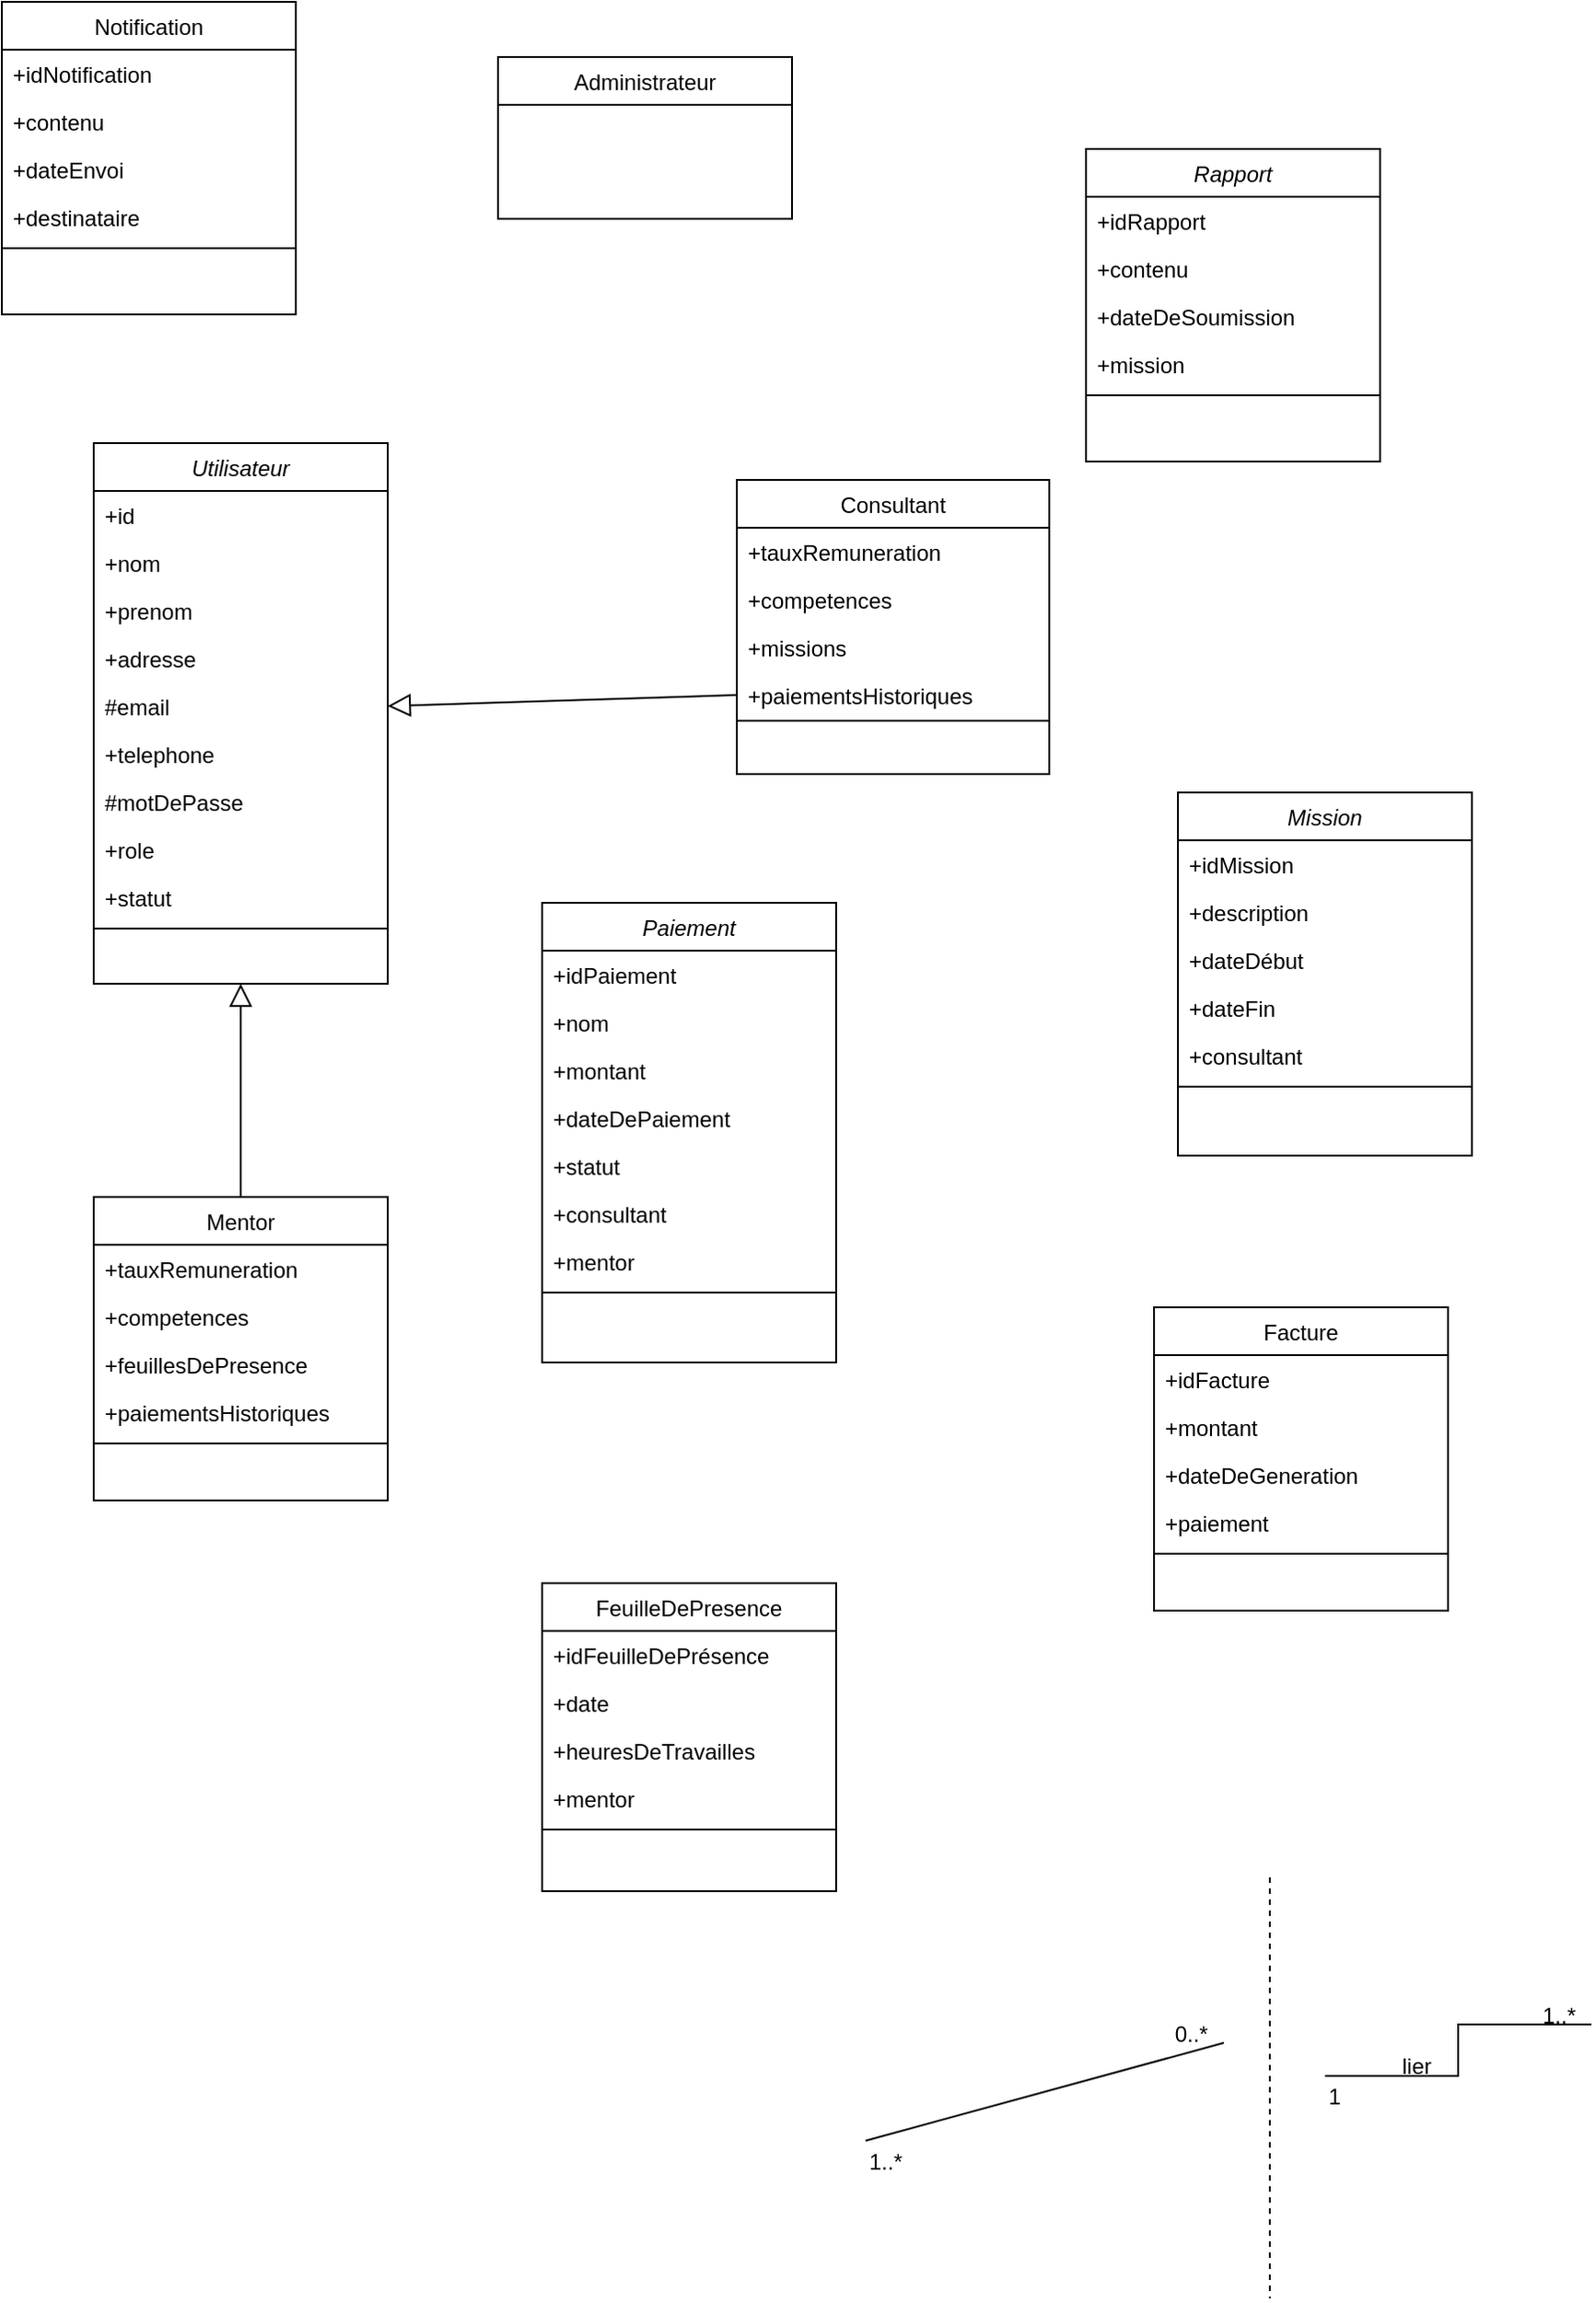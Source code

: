 <mxfile version="26.0.4">
  <diagram name="Page-1" id="Jy4KFuaH3A0uhuI50JyB">
    <mxGraphModel dx="1221" dy="1776" grid="1" gridSize="10" guides="1" tooltips="1" connect="1" arrows="1" fold="1" page="1" pageScale="1" pageWidth="827" pageHeight="1169" math="0" shadow="0">
      <root>
        <mxCell id="0" />
        <mxCell id="1" parent="0" />
        <mxCell id="lzLeFFG510xNiskebCxe-2" value="Utilisateur" style="swimlane;fontStyle=2;align=center;verticalAlign=top;childLayout=stackLayout;horizontal=1;startSize=26;horizontalStack=0;resizeParent=1;resizeLast=0;collapsible=1;marginBottom=0;rounded=0;shadow=0;strokeWidth=1;" vertex="1" parent="1">
          <mxGeometry x="90" y="70" width="160" height="294" as="geometry">
            <mxRectangle x="230" y="140" width="160" height="26" as="alternateBounds" />
          </mxGeometry>
        </mxCell>
        <mxCell id="lzLeFFG510xNiskebCxe-3" value="+id" style="text;align=left;verticalAlign=top;spacingLeft=4;spacingRight=4;overflow=hidden;rotatable=0;points=[[0,0.5],[1,0.5]];portConstraint=eastwest;" vertex="1" parent="lzLeFFG510xNiskebCxe-2">
          <mxGeometry y="26" width="160" height="26" as="geometry" />
        </mxCell>
        <mxCell id="lzLeFFG510xNiskebCxe-4" value="+nom&#xa;" style="text;align=left;verticalAlign=top;spacingLeft=4;spacingRight=4;overflow=hidden;rotatable=0;points=[[0,0.5],[1,0.5]];portConstraint=eastwest;rounded=0;shadow=0;html=0;" vertex="1" parent="lzLeFFG510xNiskebCxe-2">
          <mxGeometry y="52" width="160" height="26" as="geometry" />
        </mxCell>
        <mxCell id="lzLeFFG510xNiskebCxe-5" value="+prenom" style="text;align=left;verticalAlign=top;spacingLeft=4;spacingRight=4;overflow=hidden;rotatable=0;points=[[0,0.5],[1,0.5]];portConstraint=eastwest;rounded=0;shadow=0;html=0;" vertex="1" parent="lzLeFFG510xNiskebCxe-2">
          <mxGeometry y="78" width="160" height="26" as="geometry" />
        </mxCell>
        <mxCell id="lzLeFFG510xNiskebCxe-6" value="+adresse" style="text;align=left;verticalAlign=top;spacingLeft=4;spacingRight=4;overflow=hidden;rotatable=0;points=[[0,0.5],[1,0.5]];portConstraint=eastwest;rounded=0;shadow=0;html=0;" vertex="1" parent="lzLeFFG510xNiskebCxe-2">
          <mxGeometry y="104" width="160" height="26" as="geometry" />
        </mxCell>
        <mxCell id="lzLeFFG510xNiskebCxe-7" value="#email" style="text;align=left;verticalAlign=top;spacingLeft=4;spacingRight=4;overflow=hidden;rotatable=0;points=[[0,0.5],[1,0.5]];portConstraint=eastwest;rounded=0;shadow=0;html=0;" vertex="1" parent="lzLeFFG510xNiskebCxe-2">
          <mxGeometry y="130" width="160" height="26" as="geometry" />
        </mxCell>
        <mxCell id="lzLeFFG510xNiskebCxe-8" value="+telephone" style="text;align=left;verticalAlign=top;spacingLeft=4;spacingRight=4;overflow=hidden;rotatable=0;points=[[0,0.5],[1,0.5]];portConstraint=eastwest;rounded=0;shadow=0;html=0;" vertex="1" parent="lzLeFFG510xNiskebCxe-2">
          <mxGeometry y="156" width="160" height="26" as="geometry" />
        </mxCell>
        <mxCell id="lzLeFFG510xNiskebCxe-9" value="#motDePasse" style="text;align=left;verticalAlign=top;spacingLeft=4;spacingRight=4;overflow=hidden;rotatable=0;points=[[0,0.5],[1,0.5]];portConstraint=eastwest;rounded=0;shadow=0;html=0;" vertex="1" parent="lzLeFFG510xNiskebCxe-2">
          <mxGeometry y="182" width="160" height="26" as="geometry" />
        </mxCell>
        <mxCell id="lzLeFFG510xNiskebCxe-10" value="+role" style="text;align=left;verticalAlign=top;spacingLeft=4;spacingRight=4;overflow=hidden;rotatable=0;points=[[0,0.5],[1,0.5]];portConstraint=eastwest;rounded=0;shadow=0;html=0;" vertex="1" parent="lzLeFFG510xNiskebCxe-2">
          <mxGeometry y="208" width="160" height="26" as="geometry" />
        </mxCell>
        <mxCell id="lzLeFFG510xNiskebCxe-11" value="+statut" style="text;align=left;verticalAlign=top;spacingLeft=4;spacingRight=4;overflow=hidden;rotatable=0;points=[[0,0.5],[1,0.5]];portConstraint=eastwest;rounded=0;shadow=0;html=0;" vertex="1" parent="lzLeFFG510xNiskebCxe-2">
          <mxGeometry y="234" width="160" height="26" as="geometry" />
        </mxCell>
        <mxCell id="lzLeFFG510xNiskebCxe-12" value="" style="line;html=1;strokeWidth=1;align=left;verticalAlign=middle;spacingTop=-1;spacingLeft=3;spacingRight=3;rotatable=0;labelPosition=right;points=[];portConstraint=eastwest;" vertex="1" parent="lzLeFFG510xNiskebCxe-2">
          <mxGeometry y="260" width="160" height="8" as="geometry" />
        </mxCell>
        <mxCell id="lzLeFFG510xNiskebCxe-13" value="Mentor" style="swimlane;fontStyle=0;align=center;verticalAlign=top;childLayout=stackLayout;horizontal=1;startSize=26;horizontalStack=0;resizeParent=1;resizeLast=0;collapsible=1;marginBottom=0;rounded=0;shadow=0;strokeWidth=1;" vertex="1" parent="1">
          <mxGeometry x="90" y="480" width="160" height="165" as="geometry">
            <mxRectangle x="550" y="140" width="160" height="26" as="alternateBounds" />
          </mxGeometry>
        </mxCell>
        <mxCell id="lzLeFFG510xNiskebCxe-14" value="+tauxRemuneration " style="text;align=left;verticalAlign=top;spacingLeft=4;spacingRight=4;overflow=hidden;rotatable=0;points=[[0,0.5],[1,0.5]];portConstraint=eastwest;" vertex="1" parent="lzLeFFG510xNiskebCxe-13">
          <mxGeometry y="26" width="160" height="26" as="geometry" />
        </mxCell>
        <mxCell id="lzLeFFG510xNiskebCxe-15" value="+competences " style="text;align=left;verticalAlign=top;spacingLeft=4;spacingRight=4;overflow=hidden;rotatable=0;points=[[0,0.5],[1,0.5]];portConstraint=eastwest;" vertex="1" parent="lzLeFFG510xNiskebCxe-13">
          <mxGeometry y="52" width="160" height="26" as="geometry" />
        </mxCell>
        <mxCell id="lzLeFFG510xNiskebCxe-16" value="+feuillesDePresence " style="text;align=left;verticalAlign=top;spacingLeft=4;spacingRight=4;overflow=hidden;rotatable=0;points=[[0,0.5],[1,0.5]];portConstraint=eastwest;" vertex="1" parent="lzLeFFG510xNiskebCxe-13">
          <mxGeometry y="78" width="160" height="26" as="geometry" />
        </mxCell>
        <mxCell id="lzLeFFG510xNiskebCxe-17" value="+paiementsHistoriques " style="text;align=left;verticalAlign=top;spacingLeft=4;spacingRight=4;overflow=hidden;rotatable=0;points=[[0,0.5],[1,0.5]];portConstraint=eastwest;" vertex="1" parent="lzLeFFG510xNiskebCxe-13">
          <mxGeometry y="104" width="160" height="26" as="geometry" />
        </mxCell>
        <mxCell id="lzLeFFG510xNiskebCxe-18" value="" style="line;html=1;strokeWidth=1;align=left;verticalAlign=middle;spacingTop=-1;spacingLeft=3;spacingRight=3;rotatable=0;labelPosition=right;points=[];portConstraint=eastwest;" vertex="1" parent="lzLeFFG510xNiskebCxe-13">
          <mxGeometry y="130" width="160" height="8" as="geometry" />
        </mxCell>
        <mxCell id="lzLeFFG510xNiskebCxe-19" value="Paiement" style="swimlane;fontStyle=2;align=center;verticalAlign=top;childLayout=stackLayout;horizontal=1;startSize=26;horizontalStack=0;resizeParent=1;resizeLast=0;collapsible=1;marginBottom=0;rounded=0;shadow=0;strokeWidth=1;" vertex="1" parent="1">
          <mxGeometry x="334" y="320" width="160" height="250" as="geometry">
            <mxRectangle x="230" y="140" width="160" height="26" as="alternateBounds" />
          </mxGeometry>
        </mxCell>
        <mxCell id="lzLeFFG510xNiskebCxe-20" value="+idPaiement" style="text;align=left;verticalAlign=top;spacingLeft=4;spacingRight=4;overflow=hidden;rotatable=0;points=[[0,0.5],[1,0.5]];portConstraint=eastwest;" vertex="1" parent="lzLeFFG510xNiskebCxe-19">
          <mxGeometry y="26" width="160" height="26" as="geometry" />
        </mxCell>
        <mxCell id="lzLeFFG510xNiskebCxe-21" value="+nom&#xa;" style="text;align=left;verticalAlign=top;spacingLeft=4;spacingRight=4;overflow=hidden;rotatable=0;points=[[0,0.5],[1,0.5]];portConstraint=eastwest;rounded=0;shadow=0;html=0;" vertex="1" parent="lzLeFFG510xNiskebCxe-19">
          <mxGeometry y="52" width="160" height="26" as="geometry" />
        </mxCell>
        <mxCell id="lzLeFFG510xNiskebCxe-22" value="+montant" style="text;align=left;verticalAlign=top;spacingLeft=4;spacingRight=4;overflow=hidden;rotatable=0;points=[[0,0.5],[1,0.5]];portConstraint=eastwest;rounded=0;shadow=0;html=0;" vertex="1" parent="lzLeFFG510xNiskebCxe-19">
          <mxGeometry y="78" width="160" height="26" as="geometry" />
        </mxCell>
        <mxCell id="lzLeFFG510xNiskebCxe-23" value="+dateDePaiement " style="text;align=left;verticalAlign=top;spacingLeft=4;spacingRight=4;overflow=hidden;rotatable=0;points=[[0,0.5],[1,0.5]];portConstraint=eastwest;rounded=0;shadow=0;html=0;" vertex="1" parent="lzLeFFG510xNiskebCxe-19">
          <mxGeometry y="104" width="160" height="26" as="geometry" />
        </mxCell>
        <mxCell id="lzLeFFG510xNiskebCxe-24" value="+statut" style="text;align=left;verticalAlign=top;spacingLeft=4;spacingRight=4;overflow=hidden;rotatable=0;points=[[0,0.5],[1,0.5]];portConstraint=eastwest;rounded=0;shadow=0;html=0;" vertex="1" parent="lzLeFFG510xNiskebCxe-19">
          <mxGeometry y="130" width="160" height="26" as="geometry" />
        </mxCell>
        <mxCell id="lzLeFFG510xNiskebCxe-25" value="+consultant " style="text;align=left;verticalAlign=top;spacingLeft=4;spacingRight=4;overflow=hidden;rotatable=0;points=[[0,0.5],[1,0.5]];portConstraint=eastwest;rounded=0;shadow=0;html=0;" vertex="1" parent="lzLeFFG510xNiskebCxe-19">
          <mxGeometry y="156" width="160" height="26" as="geometry" />
        </mxCell>
        <mxCell id="lzLeFFG510xNiskebCxe-26" value="+mentor" style="text;align=left;verticalAlign=top;spacingLeft=4;spacingRight=4;overflow=hidden;rotatable=0;points=[[0,0.5],[1,0.5]];portConstraint=eastwest;rounded=0;shadow=0;html=0;" vertex="1" parent="lzLeFFG510xNiskebCxe-19">
          <mxGeometry y="182" width="160" height="26" as="geometry" />
        </mxCell>
        <mxCell id="lzLeFFG510xNiskebCxe-27" value="" style="line;html=1;strokeWidth=1;align=left;verticalAlign=middle;spacingTop=-1;spacingLeft=3;spacingRight=3;rotatable=0;labelPosition=right;points=[];portConstraint=eastwest;" vertex="1" parent="lzLeFFG510xNiskebCxe-19">
          <mxGeometry y="208" width="160" height="8" as="geometry" />
        </mxCell>
        <mxCell id="lzLeFFG510xNiskebCxe-28" value="Mission" style="swimlane;fontStyle=2;align=center;verticalAlign=top;childLayout=stackLayout;horizontal=1;startSize=26;horizontalStack=0;resizeParent=1;resizeLast=0;collapsible=1;marginBottom=0;rounded=0;shadow=0;strokeWidth=1;" vertex="1" parent="1">
          <mxGeometry x="680" y="260" width="160" height="197.5" as="geometry">
            <mxRectangle x="230" y="140" width="160" height="26" as="alternateBounds" />
          </mxGeometry>
        </mxCell>
        <mxCell id="lzLeFFG510xNiskebCxe-29" value="+idMission" style="text;align=left;verticalAlign=top;spacingLeft=4;spacingRight=4;overflow=hidden;rotatable=0;points=[[0,0.5],[1,0.5]];portConstraint=eastwest;" vertex="1" parent="lzLeFFG510xNiskebCxe-28">
          <mxGeometry y="26" width="160" height="26" as="geometry" />
        </mxCell>
        <mxCell id="lzLeFFG510xNiskebCxe-30" value="+description" style="text;align=left;verticalAlign=top;spacingLeft=4;spacingRight=4;overflow=hidden;rotatable=0;points=[[0,0.5],[1,0.5]];portConstraint=eastwest;rounded=0;shadow=0;html=0;" vertex="1" parent="lzLeFFG510xNiskebCxe-28">
          <mxGeometry y="52" width="160" height="26" as="geometry" />
        </mxCell>
        <mxCell id="lzLeFFG510xNiskebCxe-31" value="+dateDébut " style="text;align=left;verticalAlign=top;spacingLeft=4;spacingRight=4;overflow=hidden;rotatable=0;points=[[0,0.5],[1,0.5]];portConstraint=eastwest;rounded=0;shadow=0;html=0;" vertex="1" parent="lzLeFFG510xNiskebCxe-28">
          <mxGeometry y="78" width="160" height="26" as="geometry" />
        </mxCell>
        <mxCell id="lzLeFFG510xNiskebCxe-32" value="+dateFin" style="text;align=left;verticalAlign=top;spacingLeft=4;spacingRight=4;overflow=hidden;rotatable=0;points=[[0,0.5],[1,0.5]];portConstraint=eastwest;rounded=0;shadow=0;html=0;" vertex="1" parent="lzLeFFG510xNiskebCxe-28">
          <mxGeometry y="104" width="160" height="26" as="geometry" />
        </mxCell>
        <mxCell id="lzLeFFG510xNiskebCxe-33" value="+consultant " style="text;align=left;verticalAlign=top;spacingLeft=4;spacingRight=4;overflow=hidden;rotatable=0;points=[[0,0.5],[1,0.5]];portConstraint=eastwest;rounded=0;shadow=0;html=0;" vertex="1" parent="lzLeFFG510xNiskebCxe-28">
          <mxGeometry y="130" width="160" height="26" as="geometry" />
        </mxCell>
        <mxCell id="lzLeFFG510xNiskebCxe-34" value="" style="line;html=1;strokeWidth=1;align=left;verticalAlign=middle;spacingTop=-1;spacingLeft=3;spacingRight=3;rotatable=0;labelPosition=right;points=[];portConstraint=eastwest;" vertex="1" parent="lzLeFFG510xNiskebCxe-28">
          <mxGeometry y="156" width="160" height="8" as="geometry" />
        </mxCell>
        <mxCell id="lzLeFFG510xNiskebCxe-35" value="Notification" style="swimlane;fontStyle=0;align=center;verticalAlign=top;childLayout=stackLayout;horizontal=1;startSize=26;horizontalStack=0;resizeParent=1;resizeLast=0;collapsible=1;marginBottom=0;rounded=0;shadow=0;strokeWidth=1;" vertex="1" parent="1">
          <mxGeometry x="40" y="-170" width="160" height="170" as="geometry">
            <mxRectangle x="550" y="140" width="160" height="26" as="alternateBounds" />
          </mxGeometry>
        </mxCell>
        <mxCell id="lzLeFFG510xNiskebCxe-36" value="+idNotification" style="text;align=left;verticalAlign=top;spacingLeft=4;spacingRight=4;overflow=hidden;rotatable=0;points=[[0,0.5],[1,0.5]];portConstraint=eastwest;" vertex="1" parent="lzLeFFG510xNiskebCxe-35">
          <mxGeometry y="26" width="160" height="26" as="geometry" />
        </mxCell>
        <mxCell id="lzLeFFG510xNiskebCxe-37" value="+contenu" style="text;align=left;verticalAlign=top;spacingLeft=4;spacingRight=4;overflow=hidden;rotatable=0;points=[[0,0.5],[1,0.5]];portConstraint=eastwest;rounded=0;shadow=0;html=0;" vertex="1" parent="lzLeFFG510xNiskebCxe-35">
          <mxGeometry y="52" width="160" height="26" as="geometry" />
        </mxCell>
        <mxCell id="lzLeFFG510xNiskebCxe-38" value="+dateEnvoi " style="text;align=left;verticalAlign=top;spacingLeft=4;spacingRight=4;overflow=hidden;rotatable=0;points=[[0,0.5],[1,0.5]];portConstraint=eastwest;rounded=0;shadow=0;html=0;" vertex="1" parent="lzLeFFG510xNiskebCxe-35">
          <mxGeometry y="78" width="160" height="26" as="geometry" />
        </mxCell>
        <mxCell id="lzLeFFG510xNiskebCxe-39" value="+destinataire " style="text;align=left;verticalAlign=top;spacingLeft=4;spacingRight=4;overflow=hidden;rotatable=0;points=[[0,0.5],[1,0.5]];portConstraint=eastwest;rounded=0;shadow=0;html=0;" vertex="1" parent="lzLeFFG510xNiskebCxe-35">
          <mxGeometry y="104" width="160" height="26" as="geometry" />
        </mxCell>
        <mxCell id="lzLeFFG510xNiskebCxe-40" value="" style="line;html=1;strokeWidth=1;align=left;verticalAlign=middle;spacingTop=-1;spacingLeft=3;spacingRight=3;rotatable=0;labelPosition=right;points=[];portConstraint=eastwest;" vertex="1" parent="lzLeFFG510xNiskebCxe-35">
          <mxGeometry y="130" width="160" height="8" as="geometry" />
        </mxCell>
        <mxCell id="lzLeFFG510xNiskebCxe-41" value="FeuilleDePresence" style="swimlane;fontStyle=0;align=center;verticalAlign=top;childLayout=stackLayout;horizontal=1;startSize=26;horizontalStack=0;resizeParent=1;resizeLast=0;collapsible=1;marginBottom=0;rounded=0;shadow=0;strokeWidth=1;" vertex="1" parent="1">
          <mxGeometry x="334" y="690" width="160" height="167.5" as="geometry">
            <mxRectangle x="550" y="140" width="160" height="26" as="alternateBounds" />
          </mxGeometry>
        </mxCell>
        <mxCell id="lzLeFFG510xNiskebCxe-42" value="+idFeuilleDePrésence" style="text;align=left;verticalAlign=top;spacingLeft=4;spacingRight=4;overflow=hidden;rotatable=0;points=[[0,0.5],[1,0.5]];portConstraint=eastwest;" vertex="1" parent="lzLeFFG510xNiskebCxe-41">
          <mxGeometry y="26" width="160" height="26" as="geometry" />
        </mxCell>
        <mxCell id="lzLeFFG510xNiskebCxe-43" value="+date" style="text;align=left;verticalAlign=top;spacingLeft=4;spacingRight=4;overflow=hidden;rotatable=0;points=[[0,0.5],[1,0.5]];portConstraint=eastwest;rounded=0;shadow=0;html=0;" vertex="1" parent="lzLeFFG510xNiskebCxe-41">
          <mxGeometry y="52" width="160" height="26" as="geometry" />
        </mxCell>
        <mxCell id="lzLeFFG510xNiskebCxe-44" value="+heuresDeTravailles" style="text;align=left;verticalAlign=top;spacingLeft=4;spacingRight=4;overflow=hidden;rotatable=0;points=[[0,0.5],[1,0.5]];portConstraint=eastwest;rounded=0;shadow=0;html=0;" vertex="1" parent="lzLeFFG510xNiskebCxe-41">
          <mxGeometry y="78" width="160" height="26" as="geometry" />
        </mxCell>
        <mxCell id="lzLeFFG510xNiskebCxe-45" value="+mentor" style="text;align=left;verticalAlign=top;spacingLeft=4;spacingRight=4;overflow=hidden;rotatable=0;points=[[0,0.5],[1,0.5]];portConstraint=eastwest;rounded=0;shadow=0;html=0;" vertex="1" parent="lzLeFFG510xNiskebCxe-41">
          <mxGeometry y="104" width="160" height="26" as="geometry" />
        </mxCell>
        <mxCell id="lzLeFFG510xNiskebCxe-46" value="" style="line;html=1;strokeWidth=1;align=left;verticalAlign=middle;spacingTop=-1;spacingLeft=3;spacingRight=3;rotatable=0;labelPosition=right;points=[];portConstraint=eastwest;" vertex="1" parent="lzLeFFG510xNiskebCxe-41">
          <mxGeometry y="130" width="160" height="8" as="geometry" />
        </mxCell>
        <mxCell id="lzLeFFG510xNiskebCxe-47" value="" style="endArrow=block;endSize=10;endFill=0;shadow=0;strokeWidth=1;rounded=0;elbow=vertical;exitX=0.5;exitY=0;exitDx=0;exitDy=0;entryX=0.5;entryY=1;entryDx=0;entryDy=0;" edge="1" parent="1" source="lzLeFFG510xNiskebCxe-13" target="lzLeFFG510xNiskebCxe-2">
          <mxGeometry width="160" relative="1" as="geometry">
            <mxPoint x="300" y="550" as="sourcePoint" />
            <mxPoint x="300" y="480" as="targetPoint" />
          </mxGeometry>
        </mxCell>
        <mxCell id="lzLeFFG510xNiskebCxe-48" value="" style="endArrow=block;endSize=10;endFill=0;shadow=0;strokeWidth=1;rounded=0;elbow=vertical;entryX=1;entryY=0.5;entryDx=0;entryDy=0;exitX=0;exitY=0.5;exitDx=0;exitDy=0;" edge="1" parent="1" target="lzLeFFG510xNiskebCxe-7" source="lzLeFFG510xNiskebCxe-61">
          <mxGeometry width="160" relative="1" as="geometry">
            <mxPoint x="450" y="249" as="sourcePoint" />
            <mxPoint x="390" y="290" as="targetPoint" />
          </mxGeometry>
        </mxCell>
        <mxCell id="lzLeFFG510xNiskebCxe-49" value="" style="endArrow=none;shadow=0;strokeWidth=1;rounded=0;endFill=0;exitX=1;exitY=0.5;exitDx=0;exitDy=0;entryX=0;entryY=0.5;entryDx=0;entryDy=0;edgeStyle=elbowEdgeStyle;" edge="1" parent="1">
          <mxGeometry x="0.5" y="41" relative="1" as="geometry">
            <mxPoint x="760" y="958" as="sourcePoint" />
            <mxPoint x="905" y="930" as="targetPoint" />
            <mxPoint x="-40" y="32" as="offset" />
          </mxGeometry>
        </mxCell>
        <mxCell id="lzLeFFG510xNiskebCxe-50" value="1" style="resizable=0;align=left;verticalAlign=bottom;labelBackgroundColor=none;fontSize=12;" connectable="0" vertex="1" parent="lzLeFFG510xNiskebCxe-49">
          <mxGeometry x="-1" relative="1" as="geometry">
            <mxPoint y="20" as="offset" />
          </mxGeometry>
        </mxCell>
        <mxCell id="lzLeFFG510xNiskebCxe-51" value="1..*" style="resizable=0;align=right;verticalAlign=bottom;labelBackgroundColor=none;fontSize=12;" connectable="0" vertex="1" parent="lzLeFFG510xNiskebCxe-49">
          <mxGeometry x="1" relative="1" as="geometry">
            <mxPoint x="-7" y="4" as="offset" />
          </mxGeometry>
        </mxCell>
        <mxCell id="lzLeFFG510xNiskebCxe-52" value="&lt;font style=&quot;vertical-align: inherit;&quot;&gt;&lt;font style=&quot;vertical-align: inherit;&quot;&gt;lier&lt;/font&gt;&lt;/font&gt;" style="text;html=1;align=center;verticalAlign=middle;whiteSpace=wrap;rounded=0;" vertex="1" parent="1">
          <mxGeometry x="785" y="942.5" width="50" height="20" as="geometry" />
        </mxCell>
        <mxCell id="lzLeFFG510xNiskebCxe-53" value="" style="endArrow=none;shadow=0;strokeWidth=1;rounded=0;endFill=0;entryX=0;entryY=0.5;entryDx=0;entryDy=0;exitX=1;exitY=0.75;exitDx=0;exitDy=0;" edge="1" parent="1">
          <mxGeometry x="0.5" y="41" relative="1" as="geometry">
            <mxPoint x="510" y="993.25" as="sourcePoint" />
            <mxPoint x="705" y="940" as="targetPoint" />
            <mxPoint x="-40" y="32" as="offset" />
          </mxGeometry>
        </mxCell>
        <mxCell id="lzLeFFG510xNiskebCxe-54" value="1..*" style="resizable=0;align=left;verticalAlign=bottom;labelBackgroundColor=none;fontSize=12;" connectable="0" vertex="1" parent="lzLeFFG510xNiskebCxe-53">
          <mxGeometry x="-1" relative="1" as="geometry">
            <mxPoint y="20" as="offset" />
          </mxGeometry>
        </mxCell>
        <mxCell id="lzLeFFG510xNiskebCxe-55" value="0..*" style="resizable=0;align=right;verticalAlign=bottom;labelBackgroundColor=none;fontSize=12;" connectable="0" vertex="1" parent="lzLeFFG510xNiskebCxe-53">
          <mxGeometry x="1" relative="1" as="geometry">
            <mxPoint x="-7" y="4" as="offset" />
          </mxGeometry>
        </mxCell>
        <mxCell id="lzLeFFG510xNiskebCxe-56" value="" style="endArrow=none;shadow=0;strokeWidth=1;rounded=0;endFill=0;entryX=0.5;entryY=0;entryDx=0;entryDy=0;dashed=1;" edge="1" parent="1">
          <mxGeometry x="0.5" y="41" relative="1" as="geometry">
            <mxPoint x="730" y="850" as="sourcePoint" />
            <mxPoint x="730" y="1079" as="targetPoint" />
            <mxPoint x="-40" y="32" as="offset" />
          </mxGeometry>
        </mxCell>
        <mxCell id="lzLeFFG510xNiskebCxe-57" value="Consultant" style="swimlane;fontStyle=0;align=center;verticalAlign=top;childLayout=stackLayout;horizontal=1;startSize=26;horizontalStack=0;resizeParent=1;resizeLast=0;collapsible=1;marginBottom=0;rounded=0;shadow=0;strokeWidth=1;" vertex="1" parent="1">
          <mxGeometry x="440" y="90" width="170" height="160" as="geometry">
            <mxRectangle x="550" y="140" width="160" height="26" as="alternateBounds" />
          </mxGeometry>
        </mxCell>
        <mxCell id="lzLeFFG510xNiskebCxe-58" value="+tauxRemuneration " style="text;align=left;verticalAlign=top;spacingLeft=4;spacingRight=4;overflow=hidden;rotatable=0;points=[[0,0.5],[1,0.5]];portConstraint=eastwest;" vertex="1" parent="lzLeFFG510xNiskebCxe-57">
          <mxGeometry y="26" width="170" height="26" as="geometry" />
        </mxCell>
        <mxCell id="lzLeFFG510xNiskebCxe-59" value="+competences " style="text;align=left;verticalAlign=top;spacingLeft=4;spacingRight=4;overflow=hidden;rotatable=0;points=[[0,0.5],[1,0.5]];portConstraint=eastwest;" vertex="1" parent="lzLeFFG510xNiskebCxe-57">
          <mxGeometry y="52" width="170" height="26" as="geometry" />
        </mxCell>
        <mxCell id="lzLeFFG510xNiskebCxe-60" value="+missions " style="text;align=left;verticalAlign=top;spacingLeft=4;spacingRight=4;overflow=hidden;rotatable=0;points=[[0,0.5],[1,0.5]];portConstraint=eastwest;" vertex="1" parent="lzLeFFG510xNiskebCxe-57">
          <mxGeometry y="78" width="170" height="26" as="geometry" />
        </mxCell>
        <mxCell id="lzLeFFG510xNiskebCxe-61" value="+paiementsHistoriques " style="text;align=left;verticalAlign=top;spacingLeft=4;spacingRight=4;overflow=hidden;rotatable=0;points=[[0,0.5],[1,0.5]];portConstraint=eastwest;rounded=0;shadow=0;html=0;" vertex="1" parent="lzLeFFG510xNiskebCxe-57">
          <mxGeometry y="104" width="170" height="26" as="geometry" />
        </mxCell>
        <mxCell id="lzLeFFG510xNiskebCxe-62" value="" style="line;html=1;strokeWidth=1;align=left;verticalAlign=middle;spacingTop=-1;spacingLeft=3;spacingRight=3;rotatable=0;labelPosition=right;points=[];portConstraint=eastwest;" vertex="1" parent="lzLeFFG510xNiskebCxe-57">
          <mxGeometry y="130" width="170" height="2" as="geometry" />
        </mxCell>
        <mxCell id="lzLeFFG510xNiskebCxe-63" value="Rapport" style="swimlane;fontStyle=2;align=center;verticalAlign=top;childLayout=stackLayout;horizontal=1;startSize=26;horizontalStack=0;resizeParent=1;resizeLast=0;collapsible=1;marginBottom=0;rounded=0;shadow=0;strokeWidth=1;" vertex="1" parent="1">
          <mxGeometry x="630" y="-90" width="160" height="170" as="geometry">
            <mxRectangle x="230" y="140" width="160" height="26" as="alternateBounds" />
          </mxGeometry>
        </mxCell>
        <mxCell id="lzLeFFG510xNiskebCxe-64" value="+idRapport" style="text;align=left;verticalAlign=top;spacingLeft=4;spacingRight=4;overflow=hidden;rotatable=0;points=[[0,0.5],[1,0.5]];portConstraint=eastwest;" vertex="1" parent="lzLeFFG510xNiskebCxe-63">
          <mxGeometry y="26" width="160" height="26" as="geometry" />
        </mxCell>
        <mxCell id="lzLeFFG510xNiskebCxe-65" value="+contenu" style="text;align=left;verticalAlign=top;spacingLeft=4;spacingRight=4;overflow=hidden;rotatable=0;points=[[0,0.5],[1,0.5]];portConstraint=eastwest;rounded=0;shadow=0;html=0;" vertex="1" parent="lzLeFFG510xNiskebCxe-63">
          <mxGeometry y="52" width="160" height="26" as="geometry" />
        </mxCell>
        <mxCell id="lzLeFFG510xNiskebCxe-66" value="+dateDeSoumission " style="text;align=left;verticalAlign=top;spacingLeft=4;spacingRight=4;overflow=hidden;rotatable=0;points=[[0,0.5],[1,0.5]];portConstraint=eastwest;rounded=0;shadow=0;html=0;" vertex="1" parent="lzLeFFG510xNiskebCxe-63">
          <mxGeometry y="78" width="160" height="26" as="geometry" />
        </mxCell>
        <mxCell id="lzLeFFG510xNiskebCxe-67" value="+mission" style="text;align=left;verticalAlign=top;spacingLeft=4;spacingRight=4;overflow=hidden;rotatable=0;points=[[0,0.5],[1,0.5]];portConstraint=eastwest;rounded=0;shadow=0;html=0;" vertex="1" parent="lzLeFFG510xNiskebCxe-63">
          <mxGeometry y="104" width="160" height="26" as="geometry" />
        </mxCell>
        <mxCell id="lzLeFFG510xNiskebCxe-68" value="" style="line;html=1;strokeWidth=1;align=left;verticalAlign=middle;spacingTop=-1;spacingLeft=3;spacingRight=3;rotatable=0;labelPosition=right;points=[];portConstraint=eastwest;" vertex="1" parent="lzLeFFG510xNiskebCxe-63">
          <mxGeometry y="130" width="160" height="8" as="geometry" />
        </mxCell>
        <mxCell id="lzLeFFG510xNiskebCxe-69" value="Facture" style="swimlane;fontStyle=0;align=center;verticalAlign=top;childLayout=stackLayout;horizontal=1;startSize=26;horizontalStack=0;resizeParent=1;resizeLast=0;collapsible=1;marginBottom=0;rounded=0;shadow=0;strokeWidth=1;" vertex="1" parent="1">
          <mxGeometry x="667" y="540" width="160" height="165" as="geometry">
            <mxRectangle x="550" y="140" width="160" height="26" as="alternateBounds" />
          </mxGeometry>
        </mxCell>
        <mxCell id="lzLeFFG510xNiskebCxe-70" value="+idFacture" style="text;align=left;verticalAlign=top;spacingLeft=4;spacingRight=4;overflow=hidden;rotatable=0;points=[[0,0.5],[1,0.5]];portConstraint=eastwest;" vertex="1" parent="lzLeFFG510xNiskebCxe-69">
          <mxGeometry y="26" width="160" height="26" as="geometry" />
        </mxCell>
        <mxCell id="lzLeFFG510xNiskebCxe-71" value="+montant" style="text;align=left;verticalAlign=top;spacingLeft=4;spacingRight=4;overflow=hidden;rotatable=0;points=[[0,0.5],[1,0.5]];portConstraint=eastwest;" vertex="1" parent="lzLeFFG510xNiskebCxe-69">
          <mxGeometry y="52" width="160" height="26" as="geometry" />
        </mxCell>
        <mxCell id="lzLeFFG510xNiskebCxe-72" value="+dateDeGeneration " style="text;align=left;verticalAlign=top;spacingLeft=4;spacingRight=4;overflow=hidden;rotatable=0;points=[[0,0.5],[1,0.5]];portConstraint=eastwest;" vertex="1" parent="lzLeFFG510xNiskebCxe-69">
          <mxGeometry y="78" width="160" height="26" as="geometry" />
        </mxCell>
        <mxCell id="lzLeFFG510xNiskebCxe-73" value="+paiement " style="text;align=left;verticalAlign=top;spacingLeft=4;spacingRight=4;overflow=hidden;rotatable=0;points=[[0,0.5],[1,0.5]];portConstraint=eastwest;" vertex="1" parent="lzLeFFG510xNiskebCxe-69">
          <mxGeometry y="104" width="160" height="26" as="geometry" />
        </mxCell>
        <mxCell id="lzLeFFG510xNiskebCxe-74" value="" style="line;html=1;strokeWidth=1;align=left;verticalAlign=middle;spacingTop=-1;spacingLeft=3;spacingRight=3;rotatable=0;labelPosition=right;points=[];portConstraint=eastwest;" vertex="1" parent="lzLeFFG510xNiskebCxe-69">
          <mxGeometry y="130" width="160" height="8" as="geometry" />
        </mxCell>
        <mxCell id="lzLeFFG510xNiskebCxe-75" value="Administrateur" style="swimlane;fontStyle=0;align=center;verticalAlign=top;childLayout=stackLayout;horizontal=1;startSize=26;horizontalStack=0;resizeParent=1;resizeLast=0;collapsible=1;marginBottom=0;rounded=0;shadow=0;strokeWidth=1;" vertex="1" parent="1">
          <mxGeometry x="310" y="-140" width="160" height="88" as="geometry">
            <mxRectangle x="550" y="140" width="160" height="26" as="alternateBounds" />
          </mxGeometry>
        </mxCell>
      </root>
    </mxGraphModel>
  </diagram>
</mxfile>
